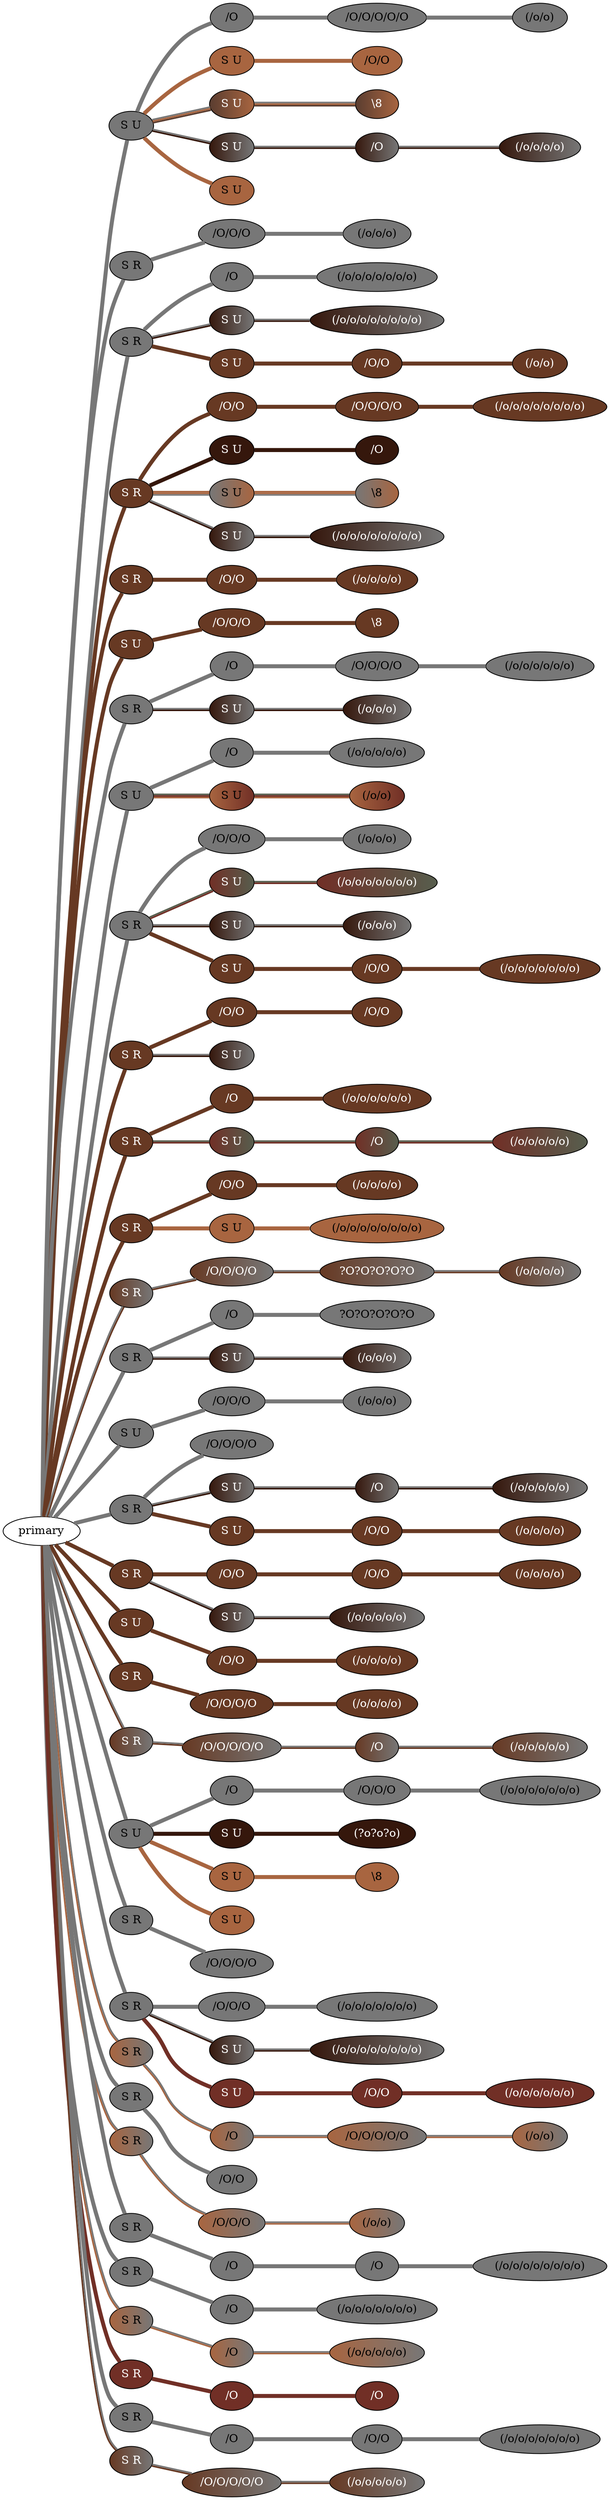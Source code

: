 graph {
 graph [rankdir=LR]
"1" [qtype="pendant_node", pendant_colors="#777777", pendant_ply="S", pendant_attach="U", pendant_length="44.0", label="S U", style=filled, fillcolor="#777777", fontcolor="#000000"]
"primary" -- "1" [qtype="pendant_link",penwidth=5,color="#777777"]
"1:0" [qtype="knot_node", knot_value="1", knot_type="S", knot_position="5.0", knot_spin="S", label="/O", style=filled, fillcolor="#777777" , fontcolor="#000000"]
"1" -- "1:0" [qtype="knot_link",penwidth=5,color="#777777"]
"1:1" [qtype="knot_node", knot_value="5", knot_type="S", knot_position="13.5", knot_spin="S", label="/O/O/O/O/O", style=filled, fillcolor="#777777" , fontcolor="#000000"]
"1:0" -- "1:1" [qtype="knot_link",penwidth=5,color="#777777"]
"1:2" [qtype="knot_node", knot_value="2", knot_type="L", knot_position="21.0", knot_spin="S", label="(/o/o)", style=filled, fillcolor="#777777" , fontcolor="#000000"]
"1:1" -- "1:2" [qtype="knot_link",penwidth=5,color="#777777"]
"1s1" [qtype="pendant_node", pendant_colors="#A86540", pendant_ply="S", pendant_attach="U", pendant_length="13.5", label="S U", style=filled, fillcolor="#A86540", fontcolor="#000000"]
"1" -- "1s1" [qtype="pendant_link",penwidth=5,color="#A86540"]
"1s1:0" [qtype="knot_node", knot_value="2", knot_type="S", knot_position="5.0", knot_spin="S", label="/O/O", style=filled, fillcolor="#A86540" , fontcolor="#000000"]
"1s1" -- "1s1:0" [qtype="knot_link",penwidth=5,color="#A86540"]
"1s2" [qtype="pendant_node", pendant_colors="#5A3D30:#A86540:#777777", pendant_ply="S", pendant_attach="U", pendant_length="26.0", label="S U", style=filled, fillcolor="#5A3D30:#A86540:#777777", fontcolor="#ffffff"]
"1" -- "1s2" [qtype="pendant_link",penwidth=2,color="#5A3D30:#A86540:#777777"]
"1s2:0" [qtype="knot_node", knot_value="1", knot_type="E", knot_position="12.0", knot_spin="Z", label="\\8", style=filled, fillcolor="#5A3D30:#A86540:#777777" , fontcolor="#ffffff"]
"1s2" -- "1s2:0" [qtype="knot_link",penwidth=2,color="#5A3D30:#A86540:#777777"]
"1s3" [qtype="pendant_node", pendant_colors="#35170C:#777777", pendant_ply="S", pendant_attach="U", pendant_length="26.0", label="S U", style=filled, fillcolor="#35170C:#777777", fontcolor="#ffffff"]
"1" -- "1s3" [qtype="pendant_link",penwidth=2,color="#35170C:#777777"]
"1s3:0" [qtype="knot_node", knot_value="1", knot_type="S", knot_position="4.5", knot_spin="S", label="/O", style=filled, fillcolor="#35170C:#777777" , fontcolor="#ffffff"]
"1s3" -- "1s3:0" [qtype="knot_link",penwidth=2,color="#35170C:#777777"]
"1s3:1" [qtype="knot_node", knot_value="4", knot_type="L", knot_position="12.0", knot_spin="S", label="(/o/o/o/o)", style=filled, fillcolor="#35170C:#777777" , fontcolor="#ffffff"]
"1s3:0" -- "1s3:1" [qtype="knot_link",penwidth=2,color="#35170C:#777777"]
"1s4" [qtype="pendant_node", pendant_colors="#A86540", pendant_ply="S", pendant_attach="U", pendant_length="9.0", label="S U", style=filled, fillcolor="#A86540", fontcolor="#000000"]
"1" -- "1s4" [qtype="pendant_link",penwidth=5,color="#A86540"]
"2" [qtype="pendant_node", pendant_colors="#777777", pendant_ply="S", pendant_attach="R", pendant_length="45.0", label="S R", style=filled, fillcolor="#777777", fontcolor="#000000"]
"primary" -- "2" [qtype="pendant_link",penwidth=5,color="#777777"]
"2:0" [qtype="knot_node", knot_value="3", knot_type="S", knot_position="13.0", knot_spin="S", label="/O/O/O", style=filled, fillcolor="#777777" , fontcolor="#000000"]
"2" -- "2:0" [qtype="knot_link",penwidth=5,color="#777777"]
"2:1" [qtype="knot_node", knot_value="3", knot_type="L", knot_position="21.0", knot_spin="S", label="(/o/o/o)", style=filled, fillcolor="#777777" , fontcolor="#000000"]
"2:0" -- "2:1" [qtype="knot_link",penwidth=5,color="#777777"]
"3" [qtype="pendant_node", pendant_colors="#777777", pendant_ply="S", pendant_attach="R", pendant_length="45.5", label="S R", style=filled, fillcolor="#777777", fontcolor="#000000"]
"primary" -- "3" [qtype="pendant_link",penwidth=5,color="#777777"]
"3:0" [qtype="knot_node", knot_value="1", knot_type="S", knot_position="13.0", knot_spin="S", label="/O", style=filled, fillcolor="#777777" , fontcolor="#000000"]
"3" -- "3:0" [qtype="knot_link",penwidth=5,color="#777777"]
"3:1" [qtype="knot_node", knot_value="7", knot_type="L", knot_position="20.5", knot_spin="S", label="(/o/o/o/o/o/o/o)", style=filled, fillcolor="#777777" , fontcolor="#000000"]
"3:0" -- "3:1" [qtype="knot_link",penwidth=5,color="#777777"]
"3s1" [qtype="pendant_node", pendant_colors="#35170C:#777777", pendant_ply="S", pendant_attach="U", pendant_length="23.0", label="S U", style=filled, fillcolor="#35170C:#777777", fontcolor="#ffffff"]
"3" -- "3s1" [qtype="pendant_link",penwidth=2,color="#35170C:#777777"]
"3s1:0" [qtype="knot_node", knot_value="8", knot_type="L", knot_position="12.0", knot_spin="S", label="(/o/o/o/o/o/o/o/o)", style=filled, fillcolor="#35170C:#777777" , fontcolor="#ffffff"]
"3s1" -- "3s1:0" [qtype="knot_link",penwidth=2,color="#35170C:#777777"]
"3s2" [qtype="pendant_node", pendant_colors="#673923", pendant_ply="S", pendant_attach="U", pendant_length="22.5", label="S U", style=filled, fillcolor="#673923", fontcolor="#ffffff"]
"3" -- "3s2" [qtype="pendant_link",penwidth=5,color="#673923"]
"3s2:0" [qtype="knot_node", knot_value="2", knot_type="S", knot_position="3.5", knot_spin="S", label="/O/O", style=filled, fillcolor="#673923" , fontcolor="#ffffff"]
"3s2" -- "3s2:0" [qtype="knot_link",penwidth=5,color="#673923"]
"3s2:1" [qtype="knot_node", knot_value="2", knot_type="L", knot_position="11.0", knot_spin="S", label="(/o/o)", style=filled, fillcolor="#673923" , fontcolor="#ffffff"]
"3s2:0" -- "3s2:1" [qtype="knot_link",penwidth=5,color="#673923"]
"4" [qtype="pendant_node", pendant_colors="#673923", pendant_ply="S", pendant_attach="R", pendant_length="39.0", label="S R", style=filled, fillcolor="#673923", fontcolor="#ffffff"]
"primary" -- "4" [qtype="pendant_link",penwidth=5,color="#673923"]
"4:0" [qtype="knot_node", knot_value="2", knot_type="S", knot_position="5.0", knot_spin="S", label="/O/O", style=filled, fillcolor="#673923" , fontcolor="#ffffff"]
"4" -- "4:0" [qtype="knot_link",penwidth=5,color="#673923"]
"4:1" [qtype="knot_node", knot_value="4", knot_type="S", knot_position="13.5", knot_spin="S", label="/O/O/O/O", style=filled, fillcolor="#673923" , fontcolor="#ffffff"]
"4:0" -- "4:1" [qtype="knot_link",penwidth=5,color="#673923"]
"4:2" [qtype="knot_node", knot_value="8", knot_type="L", knot_position="20.5", knot_spin="S", label="(/o/o/o/o/o/o/o/o)", style=filled, fillcolor="#673923" , fontcolor="#ffffff"]
"4:1" -- "4:2" [qtype="knot_link",penwidth=5,color="#673923"]
"4s1" [qtype="pendant_node", pendant_colors="#35170C", pendant_ply="S", pendant_attach="U", pendant_length="12.5", label="S U", style=filled, fillcolor="#35170C", fontcolor="#ffffff"]
"4" -- "4s1" [qtype="pendant_link",penwidth=5,color="#35170C"]
"4s1:0" [qtype="knot_node", knot_value="1", knot_type="S", knot_position="4.0", knot_spin="S", label="/O", style=filled, fillcolor="#35170C" , fontcolor="#ffffff"]
"4s1" -- "4s1:0" [qtype="knot_link",penwidth=5,color="#35170C"]
"4s2" [qtype="pendant_node", pendant_colors="#777777:#A86540:#A86540", pendant_ply="S", pendant_attach="U", pendant_length="24.5", label="S U", style=filled, fillcolor="#777777:#A86540:#A86540", fontcolor="#000000"]
"4" -- "4s2" [qtype="pendant_link",penwidth=2,color="#777777:#A86540:#A86540"]
"4s2:0" [qtype="knot_node", knot_value="1", knot_type="E", knot_position="10.5", knot_spin="Z", label="\\8", style=filled, fillcolor="#777777:#A86540:#A86540" , fontcolor="#000000"]
"4s2" -- "4s2:0" [qtype="knot_link",penwidth=2,color="#777777:#A86540:#A86540"]
"4s3" [qtype="pendant_node", pendant_colors="#35170C:#777777", pendant_ply="S", pendant_attach="U", pendant_length="21.0", label="S U", style=filled, fillcolor="#35170C:#777777", fontcolor="#ffffff"]
"4" -- "4s3" [qtype="pendant_link",penwidth=2,color="#35170C:#777777"]
"4s3:0" [qtype="knot_node", knot_value="8", knot_type="L", knot_position="10.5", knot_spin="S", label="(/o/o/o/o/o/o/o/o)", style=filled, fillcolor="#35170C:#777777" , fontcolor="#ffffff"]
"4s3" -- "4s3:0" [qtype="knot_link",penwidth=2,color="#35170C:#777777"]
"5" [qtype="pendant_node", pendant_colors="#673923", pendant_ply="S", pendant_attach="R", pendant_length="49.0", label="S R", style=filled, fillcolor="#673923", fontcolor="#ffffff"]
"primary" -- "5" [qtype="pendant_link",penwidth=5,color="#673923"]
"5:0" [qtype="knot_node", knot_value="2", knot_type="S", knot_position="13.0", knot_spin="S", label="/O/O", style=filled, fillcolor="#673923" , fontcolor="#ffffff"]
"5" -- "5:0" [qtype="knot_link",penwidth=5,color="#673923"]
"5:1" [qtype="knot_node", knot_value="4", knot_type="L", knot_position="20.5", knot_spin="S", label="(/o/o/o/o)", style=filled, fillcolor="#673923" , fontcolor="#ffffff"]
"5:0" -- "5:1" [qtype="knot_link",penwidth=5,color="#673923"]
"6" [qtype="pendant_node", pendant_colors="#673923", pendant_ply="S", pendant_attach="U", pendant_length="46.0", label="S U", style=filled, fillcolor="#673923", fontcolor="#ffffff"]
"primary" -- "6" [qtype="pendant_link",penwidth=5,color="#673923"]
"6:0" [qtype="knot_node", knot_value="3", knot_type="S", knot_position="12.5", knot_spin="S", label="/O/O/O", style=filled, fillcolor="#673923" , fontcolor="#ffffff"]
"6" -- "6:0" [qtype="knot_link",penwidth=5,color="#673923"]
"6:1" [qtype="knot_node", knot_value="1", knot_type="E", knot_position="20.0", knot_spin="Z", label="\\8", style=filled, fillcolor="#673923" , fontcolor="#ffffff"]
"6:0" -- "6:1" [qtype="knot_link",penwidth=5,color="#673923"]
"7" [qtype="pendant_node", pendant_colors="#777777", pendant_ply="S", pendant_attach="R", pendant_length="39.0", label="S R", style=filled, fillcolor="#777777", fontcolor="#000000"]
"primary" -- "7" [qtype="pendant_link",penwidth=5,color="#777777"]
"7:0" [qtype="knot_node", knot_value="1", knot_type="S", knot_position="4.0", knot_spin="S", label="/O", style=filled, fillcolor="#777777" , fontcolor="#000000"]
"7" -- "7:0" [qtype="knot_link",penwidth=5,color="#777777"]
"7:1" [qtype="knot_node", knot_value="4", knot_type="S", knot_position="11.5", knot_spin="S", label="/O/O/O/O", style=filled, fillcolor="#777777" , fontcolor="#000000"]
"7:0" -- "7:1" [qtype="knot_link",penwidth=5,color="#777777"]
"7:2" [qtype="knot_node", knot_value="6", knot_type="L", knot_position="19.5", knot_spin="S", label="(/o/o/o/o/o/o)", style=filled, fillcolor="#777777" , fontcolor="#000000"]
"7:1" -- "7:2" [qtype="knot_link",penwidth=5,color="#777777"]
"7s1" [qtype="pendant_node", pendant_colors="#35170C:#777777", pendant_ply="S", pendant_attach="U", pendant_length="30.0", label="S U", style=filled, fillcolor="#35170C:#777777", fontcolor="#ffffff"]
"7" -- "7s1" [qtype="pendant_link",penwidth=2,color="#35170C:#777777"]
"7s1:0" [qtype="knot_node", knot_value="3", knot_type="L", knot_position="15.0", knot_spin="S", label="(/o/o/o)", style=filled, fillcolor="#35170C:#777777" , fontcolor="#ffffff"]
"7s1" -- "7s1:0" [qtype="knot_link",penwidth=2,color="#35170C:#777777"]
"8" [qtype="pendant_node", pendant_colors="#777777", pendant_ply="S", pendant_attach="U", pendant_length="24.5", label="S U", style=filled, fillcolor="#777777", fontcolor="#000000"]
"primary" -- "8" [qtype="pendant_link",penwidth=5,color="#777777"]
"8:0" [qtype="knot_node", knot_value="1", knot_type="S", knot_position="12.0", knot_spin="S", label="/O", style=filled, fillcolor="#777777" , fontcolor="#000000"]
"8" -- "8:0" [qtype="knot_link",penwidth=5,color="#777777"]
"8:1" [qtype="knot_node", knot_value="5", knot_type="L", knot_position="20.5", knot_spin="S", label="(/o/o/o/o/o)", style=filled, fillcolor="#777777" , fontcolor="#000000"]
"8:0" -- "8:1" [qtype="knot_link",penwidth=5,color="#777777"]
"8s1" [qtype="pendant_node", pendant_colors="#A86540:#712F26:#575E4E", pendant_ply="S", pendant_attach="U", pendant_length="24.5", label="S U", style=filled, fillcolor="#A86540:#712F26:#575E4E", fontcolor="#000000"]
"8" -- "8s1" [qtype="pendant_link",penwidth=2,color="#A86540:#712F26:#575E4E"]
"8s1:0" [qtype="knot_node", knot_value="2", knot_type="L", knot_position="11.5", knot_spin="S", label="(/o/o)", style=filled, fillcolor="#A86540:#712F26:#575E4E" , fontcolor="#000000"]
"8s1" -- "8s1:0" [qtype="knot_link",penwidth=2,color="#A86540:#712F26:#575E4E"]
"9" [qtype="pendant_node", pendant_colors="#777777", pendant_ply="S", pendant_attach="R", pendant_length="43.0", label="S R", style=filled, fillcolor="#777777", fontcolor="#000000"]
"primary" -- "9" [qtype="pendant_link",penwidth=5,color="#777777"]
"9:0" [qtype="knot_node", knot_value="3", knot_type="S", knot_position="11.5", knot_spin="S", label="/O/O/O", style=filled, fillcolor="#777777" , fontcolor="#000000"]
"9" -- "9:0" [qtype="knot_link",penwidth=5,color="#777777"]
"9:1" [qtype="knot_node", knot_value="3", knot_type="L", knot_position="20.0", knot_spin="S", label="(/o/o/o)", style=filled, fillcolor="#777777" , fontcolor="#000000"]
"9:0" -- "9:1" [qtype="knot_link",penwidth=5,color="#777777"]
"9s1" [qtype="pendant_node", pendant_colors="#712F26:#575E4E", pendant_ply="S", pendant_attach="U", pendant_length="19.5", label="S U", style=filled, fillcolor="#712F26:#575E4E", fontcolor="#ffffff"]
"9" -- "9s1" [qtype="pendant_link",penwidth=2,color="#712F26:#575E4E"]
"9s1:0" [qtype="knot_node", knot_value="7", knot_type="L", knot_position="11.5", knot_spin="S", label="(/o/o/o/o/o/o/o)", style=filled, fillcolor="#712F26:#575E4E" , fontcolor="#ffffff"]
"9s1" -- "9s1:0" [qtype="knot_link",penwidth=2,color="#712F26:#575E4E"]
"9s2" [qtype="pendant_node", pendant_colors="#35170C:#777777", pendant_ply="S", pendant_attach="U", pendant_length="21.5", label="S U", style=filled, fillcolor="#35170C:#777777", fontcolor="#ffffff"]
"9" -- "9s2" [qtype="pendant_link",penwidth=2,color="#35170C:#777777"]
"9s2:0" [qtype="knot_node", knot_value="3", knot_type="L", knot_position="16.0", knot_spin="S", label="(/o/o/o)", style=filled, fillcolor="#35170C:#777777" , fontcolor="#ffffff"]
"9s2" -- "9s2:0" [qtype="knot_link",penwidth=2,color="#35170C:#777777"]
"9s3" [qtype="pendant_node", pendant_colors="#673923", pendant_ply="S", pendant_attach="U", pendant_length="19.5", label="S U", style=filled, fillcolor="#673923", fontcolor="#ffffff"]
"9" -- "9s3" [qtype="pendant_link",penwidth=5,color="#673923"]
"9s3:0" [qtype="knot_node", knot_value="2", knot_type="S", knot_position="2.0", knot_spin="S", label="/O/O", style=filled, fillcolor="#673923" , fontcolor="#ffffff"]
"9s3" -- "9s3:0" [qtype="knot_link",penwidth=5,color="#673923"]
"9s3:1" [qtype="knot_node", knot_value="7", knot_type="L", knot_position="10.0", knot_spin="S", label="(/o/o/o/o/o/o/o)", style=filled, fillcolor="#673923" , fontcolor="#ffffff"]
"9s3:0" -- "9s3:1" [qtype="knot_link",penwidth=5,color="#673923"]
"10" [qtype="pendant_node", pendant_colors="#673923", pendant_ply="S", pendant_attach="R", pendant_length="26.0", label="S R", style=filled, fillcolor="#673923", fontcolor="#ffffff"]
"primary" -- "10" [qtype="pendant_link",penwidth=5,color="#673923"]
"10:0" [qtype="knot_node", knot_value="2", knot_type="S", knot_position="4.5", knot_spin="S", label="/O/O", style=filled, fillcolor="#673923" , fontcolor="#ffffff"]
"10" -- "10:0" [qtype="knot_link",penwidth=5,color="#673923"]
"10:1" [qtype="knot_node", knot_value="2", knot_type="S", knot_position="12.0", knot_spin="S", label="/O/O", style=filled, fillcolor="#673923" , fontcolor="#ffffff"]
"10:0" -- "10:1" [qtype="knot_link",penwidth=5,color="#673923"]
"10s1" [qtype="pendant_node", pendant_colors="#35170C:#777777", pendant_ply="S", pendant_attach="U", pendant_length="7.0", label="S U", style=filled, fillcolor="#35170C:#777777", fontcolor="#ffffff"]
"10" -- "10s1" [qtype="pendant_link",penwidth=2,color="#35170C:#777777"]
"11" [qtype="pendant_node", pendant_colors="#673923", pendant_ply="S", pendant_attach="R", pendant_length="29.5", label="S R", style=filled, fillcolor="#673923", fontcolor="#ffffff"]
"primary" -- "11" [qtype="pendant_link",penwidth=5,color="#673923"]
"11:0" [qtype="knot_node", knot_value="1", knot_type="S", knot_position="11.5", knot_spin="S", label="/O", style=filled, fillcolor="#673923" , fontcolor="#ffffff"]
"11" -- "11:0" [qtype="knot_link",penwidth=5,color="#673923"]
"11:1" [qtype="knot_node", knot_value="6", knot_type="L", knot_position="19.0", knot_spin="S", label="(/o/o/o/o/o/o)", style=filled, fillcolor="#673923" , fontcolor="#ffffff"]
"11:0" -- "11:1" [qtype="knot_link",penwidth=5,color="#673923"]
"11s1" [qtype="pendant_node", pendant_colors="#712F26:#575E4E", pendant_ply="S", pendant_attach="U", pendant_length="21.0", label="S U", style=filled, fillcolor="#712F26:#575E4E", fontcolor="#ffffff"]
"11" -- "11s1" [qtype="pendant_link",penwidth=2,color="#712F26:#575E4E"]
"11s1:0" [qtype="knot_node", knot_value="1", knot_type="S", knot_position="3.5", knot_spin="S", label="/O", style=filled, fillcolor="#712F26:#575E4E" , fontcolor="#ffffff"]
"11s1" -- "11s1:0" [qtype="knot_link",penwidth=2,color="#712F26:#575E4E"]
"11s1:1" [qtype="knot_node", knot_value="5", knot_type="L", knot_position="10.5", knot_spin="S", label="(/o/o/o/o/o)", style=filled, fillcolor="#712F26:#575E4E" , fontcolor="#ffffff"]
"11s1:0" -- "11s1:1" [qtype="knot_link",penwidth=2,color="#712F26:#575E4E"]
"12" [qtype="pendant_node", pendant_colors="#673923", pendant_ply="S", pendant_attach="R", pendant_length="30.0", label="S R", style=filled, fillcolor="#673923", fontcolor="#ffffff"]
"primary" -- "12" [qtype="pendant_link",penwidth=5,color="#673923"]
"12:0" [qtype="knot_node", knot_value="2", knot_type="S", knot_position="12.0", knot_spin="S", label="/O/O", style=filled, fillcolor="#673923" , fontcolor="#ffffff"]
"12" -- "12:0" [qtype="knot_link",penwidth=5,color="#673923"]
"12:1" [qtype="knot_node", knot_value="4", knot_type="L", knot_position="20.0", knot_spin="S", label="(/o/o/o/o)", style=filled, fillcolor="#673923" , fontcolor="#ffffff"]
"12:0" -- "12:1" [qtype="knot_link",penwidth=5,color="#673923"]
"12s1" [qtype="pendant_node", pendant_colors="#A86540", pendant_ply="S", pendant_attach="U", pendant_length="19.0", label="S U", style=filled, fillcolor="#A86540", fontcolor="#000000"]
"12" -- "12s1" [qtype="pendant_link",penwidth=5,color="#A86540"]
"12s1:0" [qtype="knot_node", knot_value="8", knot_type="L", knot_position="11.0", knot_spin="S", label="(/o/o/o/o/o/o/o/o)", style=filled, fillcolor="#A86540" , fontcolor="#000000"]
"12s1" -- "12s1:0" [qtype="knot_link",penwidth=5,color="#A86540"]
"13" [qtype="pendant_node", pendant_colors="#673923:#777777", pendant_ply="S", pendant_attach="R", pendant_length="34.5", label="S R", style=filled, fillcolor="#673923:#777777", fontcolor="#ffffff"]
"primary" -- "13" [qtype="pendant_link",penwidth=2,color="#673923:#777777"]
"13:0" [qtype="knot_node", knot_value="4", knot_type="S", knot_position="4.5", knot_spin="S", label="/O/O/O/O", style=filled, fillcolor="#673923:#777777" , fontcolor="#ffffff"]
"13" -- "13:0" [qtype="knot_link",penwidth=2,color="#673923:#777777"]
"13:1" [qtype="knot_node", knot_value="5", knot_type="S", knot_position="12.0", knot_spin="U", label="?O?O?O?O?O", style=filled, fillcolor="#673923:#777777" , fontcolor="#ffffff"]
"13:0" -- "13:1" [qtype="knot_link",penwidth=2,color="#673923:#777777"]
"13:2" [qtype="knot_node", knot_value="4", knot_type="L", knot_position="19.5", knot_spin="S", label="(/o/o/o/o)", style=filled, fillcolor="#673923:#777777" , fontcolor="#ffffff"]
"13:1" -- "13:2" [qtype="knot_link",penwidth=2,color="#673923:#777777"]
"14" [qtype="pendant_node", pendant_colors="#777777", pendant_ply="S", pendant_attach="R", pendant_length="45.0", label="S R", style=filled, fillcolor="#777777", fontcolor="#000000"]
"primary" -- "14" [qtype="pendant_link",penwidth=5,color="#777777"]
"14:0" [qtype="knot_node", knot_value="1", knot_type="S", knot_position="4.0", knot_spin="S", label="/O", style=filled, fillcolor="#777777" , fontcolor="#000000"]
"14" -- "14:0" [qtype="knot_link",penwidth=5,color="#777777"]
"14:1" [qtype="knot_node", knot_value="5", knot_type="S", knot_position="11.5", knot_spin="U", label="?O?O?O?O?O", style=filled, fillcolor="#777777" , fontcolor="#000000"]
"14:0" -- "14:1" [qtype="knot_link",penwidth=5,color="#777777"]
"14s1" [qtype="pendant_node", pendant_colors="#35170C:#777777", pendant_ply="S", pendant_attach="U", pendant_length="24.0", label="S U", style=filled, fillcolor="#35170C:#777777", fontcolor="#ffffff"]
"14" -- "14s1" [qtype="pendant_link",penwidth=2,color="#35170C:#777777"]
"14s1:0" [qtype="knot_node", knot_value="3", knot_type="L", knot_position="12.0", knot_spin="S", label="(/o/o/o)", style=filled, fillcolor="#35170C:#777777" , fontcolor="#ffffff"]
"14s1" -- "14s1:0" [qtype="knot_link",penwidth=2,color="#35170C:#777777"]
"15" [qtype="pendant_node", pendant_colors="#777777", pendant_ply="S", pendant_attach="U", pendant_length="44.0", label="S U", style=filled, fillcolor="#777777", fontcolor="#000000"]
"primary" -- "15" [qtype="pendant_link",penwidth=5,color="#777777"]
"15:0" [qtype="knot_node", knot_value="3", knot_type="S", knot_position="12.0", knot_spin="S", label="/O/O/O", style=filled, fillcolor="#777777" , fontcolor="#000000"]
"15" -- "15:0" [qtype="knot_link",penwidth=5,color="#777777"]
"15:1" [qtype="knot_node", knot_value="3", knot_type="L", knot_position="19.0", knot_spin="S", label="(/o/o/o)", style=filled, fillcolor="#777777" , fontcolor="#000000"]
"15:0" -- "15:1" [qtype="knot_link",penwidth=5,color="#777777"]
"16" [qtype="pendant_node", pendant_colors="#777777", pendant_ply="S", pendant_attach="R", pendant_length="48.0", label="S R", style=filled, fillcolor="#777777", fontcolor="#000000"]
"primary" -- "16" [qtype="pendant_link",penwidth=5,color="#777777"]
"16:0" [qtype="knot_node", knot_value="4", knot_type="S", knot_position="12.0", knot_spin="S", label="/O/O/O/O", style=filled, fillcolor="#777777" , fontcolor="#000000"]
"16" -- "16:0" [qtype="knot_link",penwidth=5,color="#777777"]
"16s1" [qtype="pendant_node", pendant_colors="#35170C:#777777", pendant_ply="S", pendant_attach="U", pendant_length="23.5", label="S U", style=filled, fillcolor="#35170C:#777777", fontcolor="#ffffff"]
"16" -- "16s1" [qtype="pendant_link",penwidth=2,color="#35170C:#777777"]
"16s1:0" [qtype="knot_node", knot_value="1", knot_type="S", knot_position="5.5", knot_spin="S", label="/O", style=filled, fillcolor="#35170C:#777777" , fontcolor="#ffffff"]
"16s1" -- "16s1:0" [qtype="knot_link",penwidth=2,color="#35170C:#777777"]
"16s1:1" [qtype="knot_node", knot_value="5", knot_type="L", knot_position="15.0", knot_spin="S", label="(/o/o/o/o/o)", style=filled, fillcolor="#35170C:#777777" , fontcolor="#ffffff"]
"16s1:0" -- "16s1:1" [qtype="knot_link",penwidth=2,color="#35170C:#777777"]
"16s2" [qtype="pendant_node", pendant_colors="#673923", pendant_ply="S", pendant_attach="U", pendant_length="23.0", label="S U", style=filled, fillcolor="#673923", fontcolor="#ffffff"]
"16" -- "16s2" [qtype="pendant_link",penwidth=5,color="#673923"]
"16s2:0" [qtype="knot_node", knot_value="2", knot_type="S", knot_position="3.5", knot_spin="S", label="/O/O", style=filled, fillcolor="#673923" , fontcolor="#ffffff"]
"16s2" -- "16s2:0" [qtype="knot_link",penwidth=5,color="#673923"]
"16s2:1" [qtype="knot_node", knot_value="4", knot_type="L", knot_position="10.5", knot_spin="S", label="(/o/o/o/o)", style=filled, fillcolor="#673923" , fontcolor="#ffffff"]
"16s2:0" -- "16s2:1" [qtype="knot_link",penwidth=5,color="#673923"]
"17" [qtype="pendant_node", pendant_colors="#673923", pendant_ply="S", pendant_attach="R", pendant_length="26.0", label="S R", style=filled, fillcolor="#673923", fontcolor="#ffffff"]
"primary" -- "17" [qtype="pendant_link",penwidth=5,color="#673923"]
"17:0" [qtype="knot_node", knot_value="2", knot_type="S", knot_position="4.5", knot_spin="S", label="/O/O", style=filled, fillcolor="#673923" , fontcolor="#ffffff"]
"17" -- "17:0" [qtype="knot_link",penwidth=5,color="#673923"]
"17:1" [qtype="knot_node", knot_value="2", knot_type="S", knot_position="12.5", knot_spin="S", label="/O/O", style=filled, fillcolor="#673923" , fontcolor="#ffffff"]
"17:0" -- "17:1" [qtype="knot_link",penwidth=5,color="#673923"]
"17:2" [qtype="knot_node", knot_value="4", knot_type="L", knot_position="19.5", knot_spin="S", label="(/o/o/o/o)", style=filled, fillcolor="#673923" , fontcolor="#ffffff"]
"17:1" -- "17:2" [qtype="knot_link",penwidth=5,color="#673923"]
"17s1" [qtype="pendant_node", pendant_colors="#35170C:#777777", pendant_ply="S", pendant_attach="U", pendant_length="25.0", label="S U", style=filled, fillcolor="#35170C:#777777", fontcolor="#ffffff"]
"17" -- "17s1" [qtype="pendant_link",penwidth=2,color="#35170C:#777777"]
"17s1:0" [qtype="knot_node", knot_value="5", knot_type="L", knot_position="12.5", knot_spin="S", label="(/o/o/o/o/o)", style=filled, fillcolor="#35170C:#777777" , fontcolor="#ffffff"]
"17s1" -- "17s1:0" [qtype="knot_link",penwidth=2,color="#35170C:#777777"]
"18" [qtype="pendant_node", pendant_colors="#673923", pendant_ply="S", pendant_attach="U", pendant_length="42.5", label="S U", style=filled, fillcolor="#673923", fontcolor="#ffffff"]
"primary" -- "18" [qtype="pendant_link",penwidth=5,color="#673923"]
"18:0" [qtype="knot_node", knot_value="2", knot_type="S", knot_position="12.5", knot_spin="S", label="/O/O", style=filled, fillcolor="#673923" , fontcolor="#ffffff"]
"18" -- "18:0" [qtype="knot_link",penwidth=5,color="#673923"]
"18:1" [qtype="knot_node", knot_value="4", knot_type="L", knot_position="20.5", knot_spin="S", label="(/o/o/o/o)", style=filled, fillcolor="#673923" , fontcolor="#ffffff"]
"18:0" -- "18:1" [qtype="knot_link",penwidth=5,color="#673923"]
"19" [qtype="pendant_node", pendant_colors="#673923", pendant_ply="S", pendant_attach="R", pendant_length="43.0", label="S R", style=filled, fillcolor="#673923", fontcolor="#ffffff"]
"primary" -- "19" [qtype="pendant_link",penwidth=5,color="#673923"]
"19:0" [qtype="knot_node", knot_value="4", knot_type="S", knot_position="12.5", knot_spin="S", label="/O/O/O/O", style=filled, fillcolor="#673923" , fontcolor="#ffffff"]
"19" -- "19:0" [qtype="knot_link",penwidth=5,color="#673923"]
"19:1" [qtype="knot_node", knot_value="4", knot_type="L", knot_position="20.5", knot_spin="S", label="(/o/o/o/o)", style=filled, fillcolor="#673923" , fontcolor="#ffffff"]
"19:0" -- "19:1" [qtype="knot_link",penwidth=5,color="#673923"]
"20" [qtype="pendant_node", pendant_colors="#673923:#777777", pendant_ply="S", pendant_attach="R", pendant_length="36.0", label="S R", style=filled, fillcolor="#673923:#777777", fontcolor="#ffffff"]
"primary" -- "20" [qtype="pendant_link",penwidth=2,color="#673923:#777777"]
"20:0" [qtype="knot_node", knot_value="5", knot_type="S", knot_position="5.0", knot_spin="S", label="/O/O/O/O/O", style=filled, fillcolor="#673923:#777777" , fontcolor="#ffffff"]
"20" -- "20:0" [qtype="knot_link",penwidth=2,color="#673923:#777777"]
"20:1" [qtype="knot_node", knot_value="1", knot_type="S", knot_position="14.0", knot_spin="S", label="/O", style=filled, fillcolor="#673923:#777777" , fontcolor="#ffffff"]
"20:0" -- "20:1" [qtype="knot_link",penwidth=2,color="#673923:#777777"]
"20:2" [qtype="knot_node", knot_value="5", knot_type="L", knot_position="21.5", knot_spin="S", label="(/o/o/o/o/o)", style=filled, fillcolor="#673923:#777777" , fontcolor="#ffffff"]
"20:1" -- "20:2" [qtype="knot_link",penwidth=2,color="#673923:#777777"]
"21" [qtype="pendant_node", pendant_colors="#777777", pendant_ply="S", pendant_attach="U", pendant_length="44.0", label="S U", style=filled, fillcolor="#777777", fontcolor="#000000"]
"primary" -- "21" [qtype="pendant_link",penwidth=5,color="#777777"]
"21:0" [qtype="knot_node", knot_value="1", knot_type="S", knot_position="5.0", knot_spin="S", label="/O", style=filled, fillcolor="#777777" , fontcolor="#000000"]
"21" -- "21:0" [qtype="knot_link",penwidth=5,color="#777777"]
"21:1" [qtype="knot_node", knot_value="3", knot_type="S", knot_position="12.5", knot_spin="S", label="/O/O/O", style=filled, fillcolor="#777777" , fontcolor="#000000"]
"21:0" -- "21:1" [qtype="knot_link",penwidth=5,color="#777777"]
"21:2" [qtype="knot_node", knot_value="7", knot_type="L", knot_position="19.0", knot_spin="S", label="(/o/o/o/o/o/o/o)", style=filled, fillcolor="#777777" , fontcolor="#000000"]
"21:1" -- "21:2" [qtype="knot_link",penwidth=5,color="#777777"]
"21s1" [qtype="pendant_node", pendant_colors="#35170C", pendant_ply="S", pendant_attach="U", pendant_length="17.0", label="S U", style=filled, fillcolor="#35170C", fontcolor="#ffffff"]
"21" -- "21s1" [qtype="pendant_link",penwidth=5,color="#35170C"]
"21s1:0" [qtype="knot_node", knot_value="3", knot_type="L", knot_position="14.0", knot_spin="U", label="(?o?o?o)", style=filled, fillcolor="#35170C" , fontcolor="#ffffff"]
"21s1" -- "21s1:0" [qtype="knot_link",penwidth=5,color="#35170C"]
"21s2" [qtype="pendant_node", pendant_colors="#A86540", pendant_ply="S", pendant_attach="U", pendant_length="14.0", label="S U", style=filled, fillcolor="#A86540", fontcolor="#000000"]
"21" -- "21s2" [qtype="pendant_link",penwidth=5,color="#A86540"]
"21s2:0" [qtype="knot_node", knot_value="1", knot_type="E", knot_position="10.0", knot_spin="Z", label="\\8", style=filled, fillcolor="#A86540" , fontcolor="#000000"]
"21s2" -- "21s2:0" [qtype="knot_link",penwidth=5,color="#A86540"]
"21s3" [qtype="pendant_node", pendant_colors="#A86540", pendant_ply="S", pendant_attach="U", pendant_length="7.0", label="S U", style=filled, fillcolor="#A86540", fontcolor="#000000"]
"21" -- "21s3" [qtype="pendant_link",penwidth=5,color="#A86540"]
"22" [qtype="pendant_node", pendant_colors="#777777", pendant_ply="S", pendant_attach="R", pendant_length="48.0", label="S R", style=filled, fillcolor="#777777", fontcolor="#000000"]
"primary" -- "22" [qtype="pendant_link",penwidth=5,color="#777777"]
"22:0" [qtype="knot_node", knot_value="4", knot_type="S", knot_position="12.5", knot_spin="S", label="/O/O/O/O", style=filled, fillcolor="#777777" , fontcolor="#000000"]
"22" -- "22:0" [qtype="knot_link",penwidth=5,color="#777777"]
"23" [qtype="pendant_node", pendant_colors="#777777", pendant_ply="S", pendant_attach="R", pendant_length="42.5", label="S R", style=filled, fillcolor="#777777", fontcolor="#000000"]
"primary" -- "23" [qtype="pendant_link",penwidth=5,color="#777777"]
"23:0" [qtype="knot_node", knot_value="3", knot_type="S", knot_position="12.0", knot_spin="S", label="/O/O/O", style=filled, fillcolor="#777777" , fontcolor="#000000"]
"23" -- "23:0" [qtype="knot_link",penwidth=5,color="#777777"]
"23:1" [qtype="knot_node", knot_value="7", knot_type="L", knot_position="19.0", knot_spin="S", label="(/o/o/o/o/o/o/o)", style=filled, fillcolor="#777777" , fontcolor="#000000"]
"23:0" -- "23:1" [qtype="knot_link",penwidth=5,color="#777777"]
"23s1" [qtype="pendant_node", pendant_colors="#35170C:#777777", pendant_ply="S", pendant_attach="U", pendant_length="23.0", label="S U", style=filled, fillcolor="#35170C:#777777", fontcolor="#ffffff"]
"23" -- "23s1" [qtype="pendant_link",penwidth=2,color="#35170C:#777777"]
"23s1:0" [qtype="knot_node", knot_value="8", knot_type="L", knot_position="11.5", knot_spin="S", label="(/o/o/o/o/o/o/o/o)", style=filled, fillcolor="#35170C:#777777" , fontcolor="#ffffff"]
"23s1" -- "23s1:0" [qtype="knot_link",penwidth=2,color="#35170C:#777777"]
"23s2" [qtype="pendant_node", pendant_colors="#712F26", pendant_ply="S", pendant_attach="U", pendant_length="20.0", label="S U", style=filled, fillcolor="#712F26", fontcolor="#ffffff"]
"23" -- "23s2" [qtype="pendant_link",penwidth=5,color="#712F26"]
"23s2:0" [qtype="knot_node", knot_value="2", knot_type="S", knot_position="3.0", knot_spin="S", label="/O/O", style=filled, fillcolor="#712F26" , fontcolor="#ffffff"]
"23s2" -- "23s2:0" [qtype="knot_link",penwidth=5,color="#712F26"]
"23s2:1" [qtype="knot_node", knot_value="6", knot_type="L", knot_position="10.0", knot_spin="S", label="(/o/o/o/o/o/o)", style=filled, fillcolor="#712F26" , fontcolor="#ffffff"]
"23s2:0" -- "23s2:1" [qtype="knot_link",penwidth=5,color="#712F26"]
"24" [qtype="pendant_node", pendant_colors="#A86540:#777777", pendant_ply="S", pendant_attach="R", pendant_length="30.0", label="S R", style=filled, fillcolor="#A86540:#777777", fontcolor="#000000"]
"primary" -- "24" [qtype="pendant_link",penwidth=2,color="#A86540:#777777"]
"24:0" [qtype="knot_node", knot_value="1", knot_type="S", knot_position="5.5", knot_spin="S", label="/O", style=filled, fillcolor="#A86540:#777777" , fontcolor="#000000"]
"24" -- "24:0" [qtype="knot_link",penwidth=2,color="#A86540:#777777"]
"24:1" [qtype="knot_node", knot_value="5", knot_type="S", knot_position="12.5", knot_spin="S", label="/O/O/O/O/O", style=filled, fillcolor="#A86540:#777777" , fontcolor="#000000"]
"24:0" -- "24:1" [qtype="knot_link",penwidth=2,color="#A86540:#777777"]
"24:2" [qtype="knot_node", knot_value="2", knot_type="L", knot_position="19.0", knot_spin="S", label="(/o/o)", style=filled, fillcolor="#A86540:#777777" , fontcolor="#000000"]
"24:1" -- "24:2" [qtype="knot_link",penwidth=2,color="#A86540:#777777"]
"25" [qtype="pendant_node", pendant_colors="#777777", pendant_ply="S", pendant_attach="R", pendant_length="33.5", label="S R", style=filled, fillcolor="#777777", fontcolor="#000000"]
"primary" -- "25" [qtype="pendant_link",penwidth=5,color="#777777"]
"25:0" [qtype="knot_node", knot_value="2", knot_type="S", knot_position="12.0", knot_spin="S", label="/O/O", style=filled, fillcolor="#777777" , fontcolor="#000000"]
"25" -- "25:0" [qtype="knot_link",penwidth=5,color="#777777"]
"26" [qtype="pendant_node", pendant_colors="#A86540:#777777", pendant_ply="S", pendant_attach="R", pendant_length="30.0", label="S R", style=filled, fillcolor="#A86540:#777777", fontcolor="#000000"]
"primary" -- "26" [qtype="pendant_link",penwidth=2,color="#A86540:#777777"]
"26:0" [qtype="knot_node", knot_value="3", knot_type="S", knot_position="12.0", knot_spin="S", label="/O/O/O", style=filled, fillcolor="#A86540:#777777" , fontcolor="#000000"]
"26" -- "26:0" [qtype="knot_link",penwidth=2,color="#A86540:#777777"]
"26:1" [qtype="knot_node", knot_value="2", knot_type="L", knot_position="19.0", knot_spin="S", label="(/o/o)", style=filled, fillcolor="#A86540:#777777" , fontcolor="#000000"]
"26:0" -- "26:1" [qtype="knot_link",penwidth=2,color="#A86540:#777777"]
"27" [qtype="pendant_node", pendant_colors="#777777", pendant_ply="S", pendant_attach="R", pendant_length="24.0", label="S R", style=filled, fillcolor="#777777", fontcolor="#000000"]
"primary" -- "27" [qtype="pendant_link",penwidth=5,color="#777777"]
"27:0" [qtype="knot_node", knot_value="1", knot_type="S", knot_position="5.0", knot_spin="S", label="/O", style=filled, fillcolor="#777777" , fontcolor="#000000"]
"27" -- "27:0" [qtype="knot_link",penwidth=5,color="#777777"]
"27:1" [qtype="knot_node", knot_value="1", knot_type="S", knot_position="11.5", knot_spin="S", label="/O", style=filled, fillcolor="#777777" , fontcolor="#000000"]
"27:0" -- "27:1" [qtype="knot_link",penwidth=5,color="#777777"]
"27:2" [qtype="knot_node", knot_value="8", knot_type="L", knot_position="18.0", knot_spin="S", label="(/o/o/o/o/o/o/o/o)", style=filled, fillcolor="#777777" , fontcolor="#000000"]
"27:1" -- "27:2" [qtype="knot_link",penwidth=5,color="#777777"]
"28" [qtype="pendant_node", pendant_colors="#777777", pendant_ply="S", pendant_attach="R", pendant_length="25.5", label="S R", style=filled, fillcolor="#777777", fontcolor="#000000"]
"primary" -- "28" [qtype="pendant_link",penwidth=5,color="#777777"]
"28:0" [qtype="knot_node", knot_value="1", knot_type="S", knot_position="11.5", knot_spin="S", label="/O", style=filled, fillcolor="#777777" , fontcolor="#000000"]
"28" -- "28:0" [qtype="knot_link",penwidth=5,color="#777777"]
"28:1" [qtype="knot_node", knot_value="7", knot_type="L", knot_position="17.0", knot_spin="S", label="(/o/o/o/o/o/o/o)", style=filled, fillcolor="#777777" , fontcolor="#000000"]
"28:0" -- "28:1" [qtype="knot_link",penwidth=5,color="#777777"]
"29" [qtype="pendant_node", pendant_colors="#A86540:#777777", pendant_ply="S", pendant_attach="R", pendant_length="24.5", label="S R", style=filled, fillcolor="#A86540:#777777", fontcolor="#000000"]
"primary" -- "29" [qtype="pendant_link",penwidth=2,color="#A86540:#777777"]
"29:0" [qtype="knot_node", knot_value="1", knot_type="S", knot_position="11.0", knot_spin="S", label="/O", style=filled, fillcolor="#A86540:#777777" , fontcolor="#000000"]
"29" -- "29:0" [qtype="knot_link",penwidth=2,color="#A86540:#777777"]
"29:1" [qtype="knot_node", knot_value="5", knot_type="L", knot_position="16.0", knot_spin="S", label="(/o/o/o/o/o)", style=filled, fillcolor="#A86540:#777777" , fontcolor="#000000"]
"29:0" -- "29:1" [qtype="knot_link",penwidth=2,color="#A86540:#777777"]
"30" [qtype="pendant_node", pendant_colors="#712F26", pendant_ply="S", pendant_attach="R", pendant_length="34.0", label="S R", style=filled, fillcolor="#712F26", fontcolor="#ffffff"]
"primary" -- "30" [qtype="pendant_link",penwidth=5,color="#712F26"]
"30:0" [qtype="knot_node", knot_value="1", knot_type="S", knot_position="5.5", knot_spin="S", label="/O", style=filled, fillcolor="#712F26" , fontcolor="#ffffff"]
"30" -- "30:0" [qtype="knot_link",penwidth=5,color="#712F26"]
"30:1" [qtype="knot_node", knot_value="1", knot_type="S", knot_position="11.5", knot_spin="S", label="/O", style=filled, fillcolor="#712F26" , fontcolor="#ffffff"]
"30:0" -- "30:1" [qtype="knot_link",penwidth=5,color="#712F26"]
"31" [qtype="pendant_node", pendant_colors="#777777", pendant_ply="S", pendant_attach="R", pendant_length="24.5", label="S R", style=filled, fillcolor="#777777", fontcolor="#000000"]
"primary" -- "31" [qtype="pendant_link",penwidth=5,color="#777777"]
"31:0" [qtype="knot_node", knot_value="1", knot_type="S", knot_position="5.0", knot_spin="S", label="/O", style=filled, fillcolor="#777777" , fontcolor="#000000"]
"31" -- "31:0" [qtype="knot_link",penwidth=5,color="#777777"]
"31:1" [qtype="knot_node", knot_value="2", knot_type="S", knot_position="11.0", knot_spin="S", label="/O/O", style=filled, fillcolor="#777777" , fontcolor="#000000"]
"31:0" -- "31:1" [qtype="knot_link",penwidth=5,color="#777777"]
"31:2" [qtype="knot_node", knot_value="7", knot_type="L", knot_position="15.5", knot_spin="S", label="(/o/o/o/o/o/o/o)", style=filled, fillcolor="#777777" , fontcolor="#000000"]
"31:1" -- "31:2" [qtype="knot_link",penwidth=5,color="#777777"]
"32" [qtype="pendant_node", pendant_colors="#673923:#777777", pendant_ply="S", pendant_attach="R", pendant_length="40.5", label="S R", style=filled, fillcolor="#673923:#777777", fontcolor="#ffffff"]
"primary" -- "32" [qtype="pendant_link",penwidth=2,color="#673923:#777777"]
"32:0" [qtype="knot_node", knot_value="5", knot_type="S", knot_position="1.5", knot_spin="S", label="/O/O/O/O/O", style=filled, fillcolor="#673923:#777777" , fontcolor="#ffffff"]
"32" -- "32:0" [qtype="knot_link",penwidth=2,color="#673923:#777777"]
"32:1" [qtype="knot_node", knot_value="5", knot_type="L", knot_position="16.5", knot_spin="S", label="(/o/o/o/o/o)", style=filled, fillcolor="#673923:#777777" , fontcolor="#ffffff"]
"32:0" -- "32:1" [qtype="knot_link",penwidth=2,color="#673923:#777777"]
}
